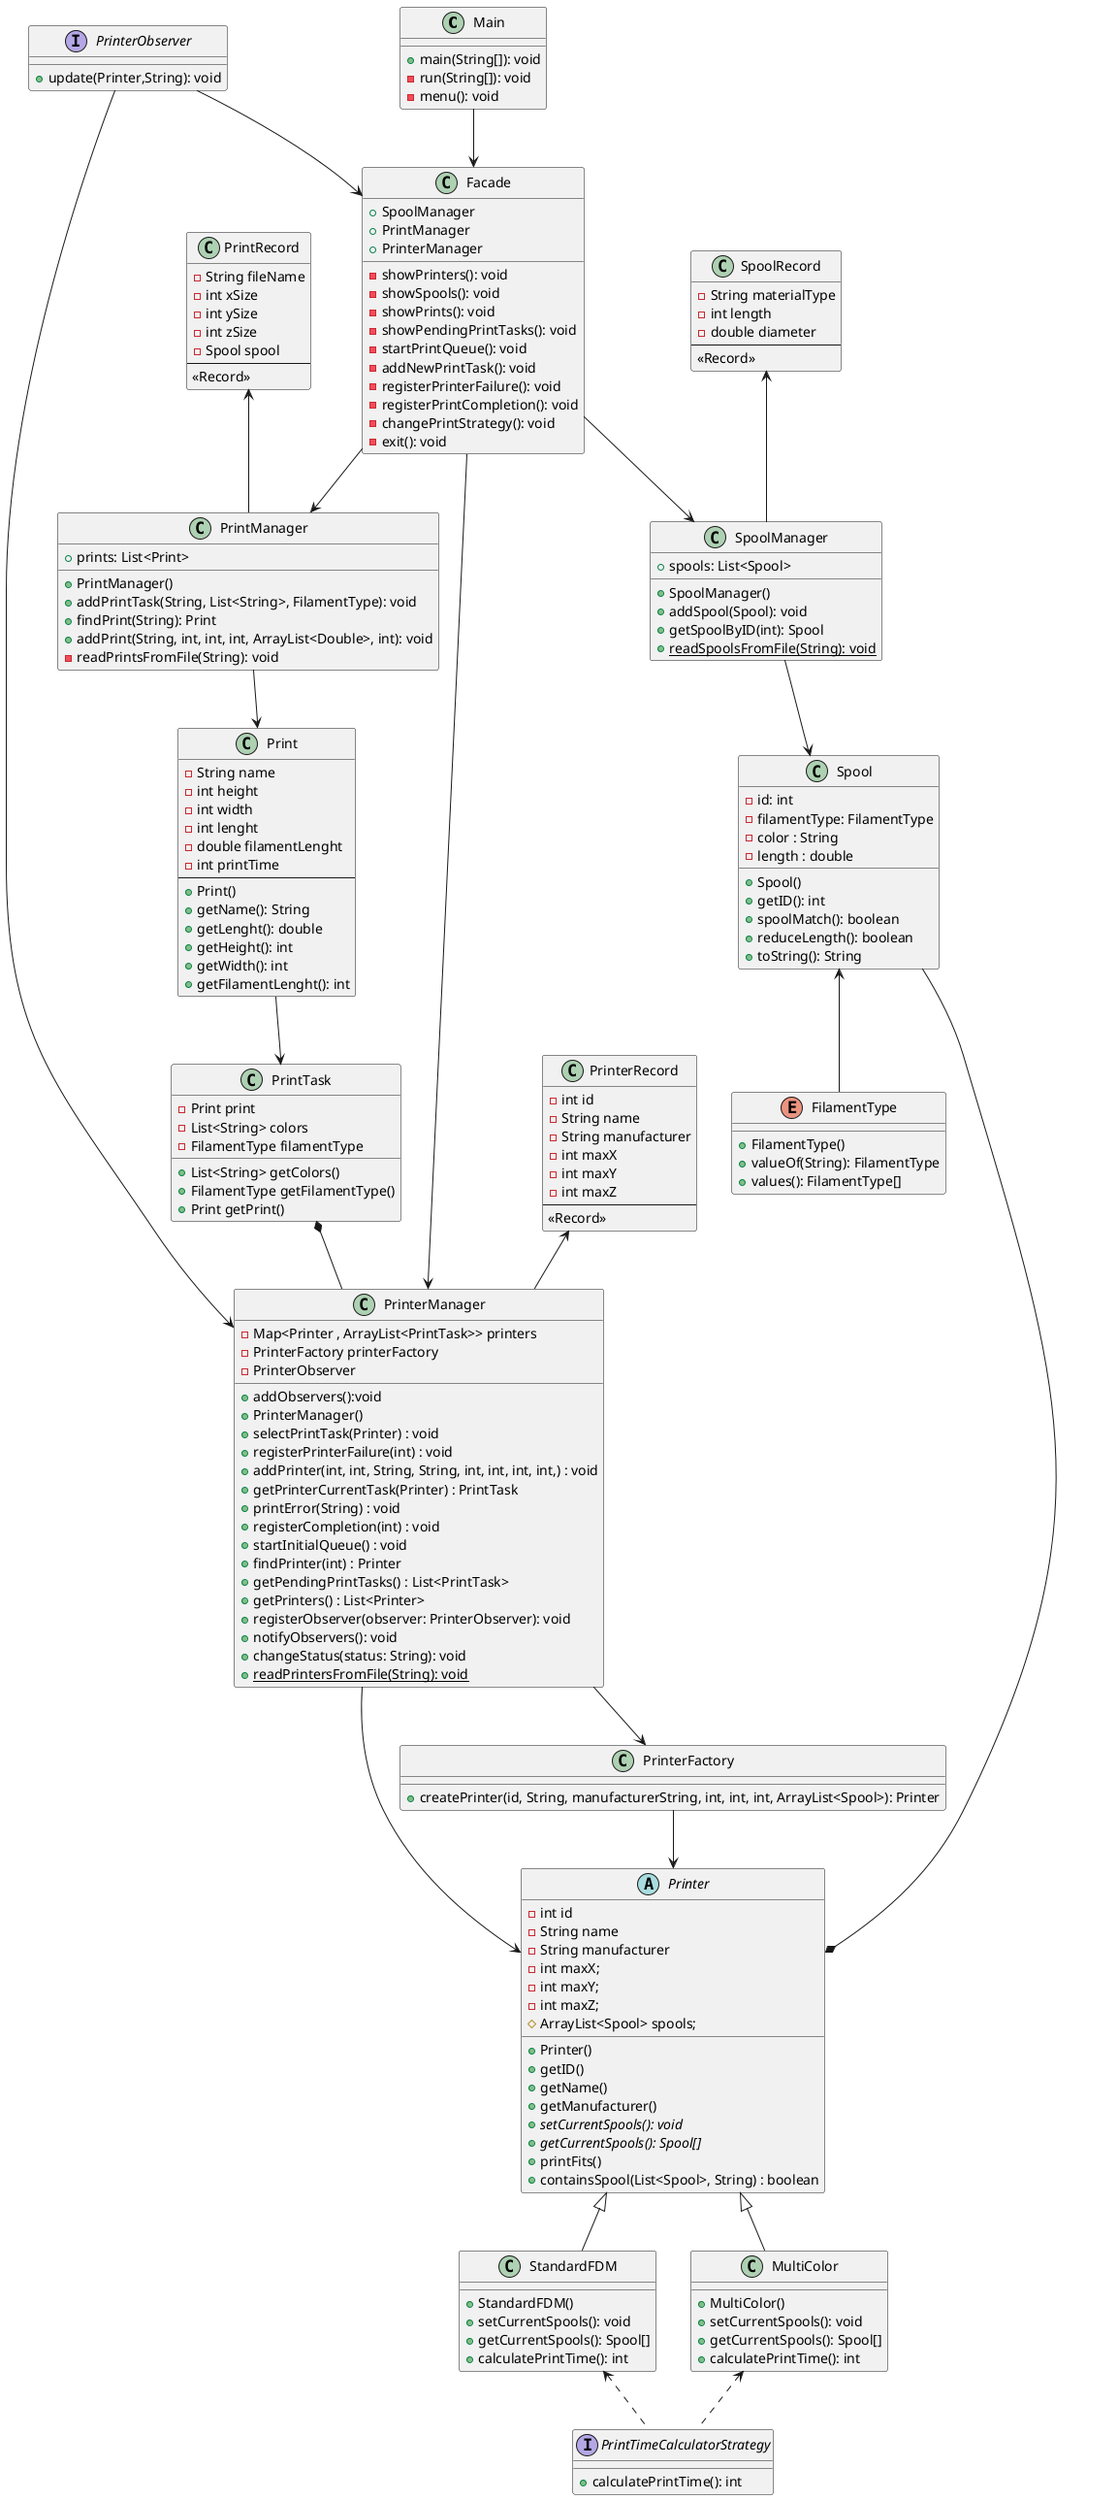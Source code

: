 @startuml
'https://plantuml.com/sequence-diagram

class Main {
    + main(String[]): void
    - run(String[]): void
    - menu(): void
}

class Facade {
    + SpoolManager
    + PrintManager
    + PrinterManager
    - showPrinters(): void
    - showSpools(): void
    - showPrints(): void
    - showPendingPrintTasks(): void
    - startPrintQueue(): void
    - addNewPrintTask(): void
    - registerPrinterFailure(): void
    - registerPrintCompletion(): void
    - changePrintStrategy(): void
    - exit(): void
}

class PrintManager {
    + PrintManager()
    + addPrintTask(String, List<String>, FilamentType): void
    + findPrint(String): Print
    + addPrint(String, int, int, int, ArrayList<Double>, int): void
    - readPrintsFromFile(String): void
    + prints: List<Print>
}

class SpoolManager {
    + SpoolManager()
    + addSpool(Spool): void
    + getSpoolByID(int): Spool
    + {static} readSpoolsFromFile(String): void
    + spools: List<Spool>
}

class PrinterManager {
       - Map<Printer , ArrayList<PrintTask>> printers
       - PrinterFactory printerFactory
       - PrinterObserver
       + addObservers():void
       + PrinterManager()
       + selectPrintTask(Printer) : void
       + registerPrinterFailure(int) : void
       + addPrinter(int, int, String, String, int, int, int, int,) : void
       + getPrinterCurrentTask(Printer) : PrintTask
       + printError(String) : void
       + registerCompletion(int) : void
     + startInitialQueue() : void
     + findPrinter(int) : Printer
     + getPendingPrintTasks() : List<PrintTask>
     + getPrinters() : List<Printer>
 + registerObserver(observer: PrinterObserver): void
    + notifyObservers(): void
    + changeStatus(status: String): void
     + {static}readPrintersFromFile(String): void
}

abstract class Printer{
- int id
- String name
- String manufacturer
- int maxX;
- int maxY;
- int maxZ;
# ArrayList<Spool> spools;
+ Printer()
+ getID()
+ getName()
+ getManufacturer()
+ {abstract} setCurrentSpools(): void
+ {abstract} getCurrentSpools(): Spool[]
+ printFits()
+ containsSpool(List<Spool>, String) : boolean
}
class StandardFDM{
+ StandardFDM()
+ setCurrentSpools(): void
+ getCurrentSpools(): Spool[]
+ calculatePrintTime(): int
}
class MultiColor{
+ MultiColor()
+ setCurrentSpools(): void
+ getCurrentSpools(): Spool[]
+ calculatePrintTime(): int
}

interface PrintTimeCalculatorStrategy{
 + calculatePrintTime(): int
}

class PrinterRecord {
  - int id
  - String name
  - String manufacturer
  - int maxX
  - int maxY
  - int maxZ
  --
  <<Record>>
}

class SpoolRecord {
  - String materialType
  - int length
  - double diameter
  --
  <<Record>>
}

class PrintRecord {
  - String fileName
  - int xSize
  - int ySize
  - int zSize
  - Spool spool
  --
  <<Record>>
}

PrinterManager -up-> PrinterRecord
SpoolManager -up-> SpoolRecord
PrintManager -up-> PrintRecord

class Print{
- String name
- int height
- int width
- int lenght
- double filamentLenght
- int printTime
---
+ Print()
+ getName(): String
+ getLenght(): double
+ getHeight(): int
+ getWidth(): int
+ getFilamentLenght(): int
}

class PrintTask{
- Print print
- List<String> colors
- FilamentType filamentType
+ List<String> getColors()
+ FilamentType getFilamentType()
+ Print getPrint()
}

class Spool{
    + Spool()
    - id: int
    - filamentType: FilamentType
    - color : String
    - length : double
    + getID(): int
    + spoolMatch(): boolean
    + reduceLength(): boolean
    + toString(): String
}

enum FilamentType{
  + FilamentType()
  + valueOf(String): FilamentType
  + values(): FilamentType[]
}

class PrinterFactory {
    + createPrinter(id, String, manufacturerString, int, int, int, ArrayList<Spool>): Printer
}
interface PrinterObserver{
+ update(Printer,String): void
}

PrinterManager --> PrinterFactory
PrinterFactory --> Printer
PrinterObserver --> Facade
PrinterObserver --> PrinterManager

Main -down-> Facade

Facade -down-> SpoolManager
SpoolManager -down-> Spool
Spool <-- FilamentType
Spool --* Printer

Facade -down-> PrintManager
PrintManager -down-> Print
Print -down-> PrintTask
PrintTask *-- PrinterManager

Facade -down-> PrinterManager
PrinterManager -down-> Printer
Printer <|-- StandardFDM
Printer <|-- MultiColor
StandardFDM <.. PrintTimeCalculatorStrategy
MultiColor <.. PrintTimeCalculatorStrategy



@enduml